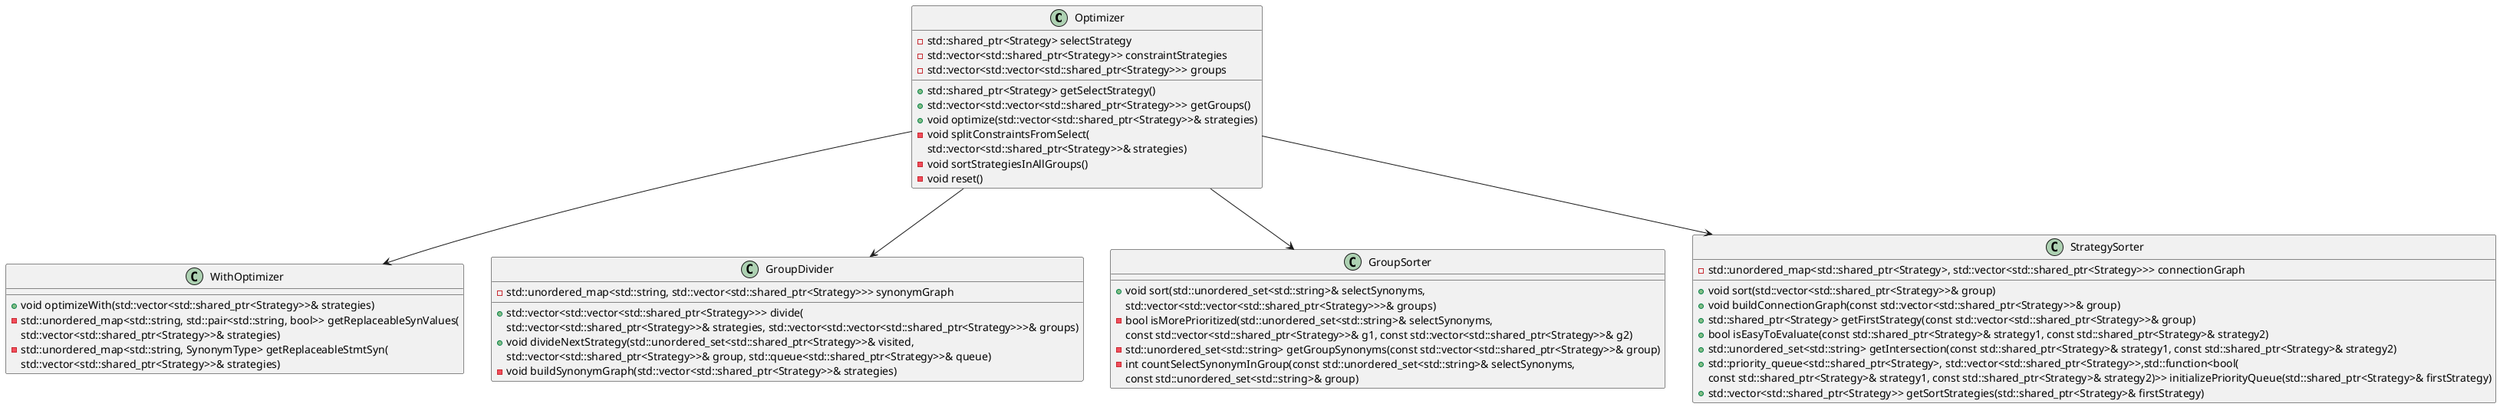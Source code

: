 @startuml

class Optimizer {
  - std::shared_ptr<Strategy> selectStrategy
  - std::vector<std::shared_ptr<Strategy>> constraintStrategies
  - std::vector<std::vector<std::shared_ptr<Strategy>>> groups
  + std::shared_ptr<Strategy> getSelectStrategy()
  + std::vector<std::vector<std::shared_ptr<Strategy>>> getGroups()
  + void optimize(std::vector<std::shared_ptr<Strategy>>& strategies)
  - void splitConstraintsFromSelect(
          std::vector<std::shared_ptr<Strategy>>& strategies)
  - void sortStrategiesInAllGroups()
  - void reset()
}

class WithOptimizer {
  + void optimizeWith(std::vector<std::shared_ptr<Strategy>>& strategies)
  - std::unordered_map<std::string, std::pair<std::string, bool>> getReplaceableSynValues(
        std::vector<std::shared_ptr<Strategy>>& strategies)
  - std::unordered_map<std::string, SynonymType> getReplaceableStmtSyn(
        std::vector<std::shared_ptr<Strategy>>& strategies)
}

class GroupDivider {
  - std::unordered_map<std::string, std::vector<std::shared_ptr<Strategy>>> synonymGraph
  + std::vector<std::vector<std::shared_ptr<Strategy>>> divide(
        std::vector<std::shared_ptr<Strategy>>& strategies, std::vector<std::vector<std::shared_ptr<Strategy>>>& groups)
  + void divideNextStrategy(std::unordered_set<std::shared_ptr<Strategy>>& visited,
        std::vector<std::shared_ptr<Strategy>>& group, std::queue<std::shared_ptr<Strategy>>& queue)
  - void buildSynonymGraph(std::vector<std::shared_ptr<Strategy>>& strategies)
}

class GroupSorter {
  + void sort(std::unordered_set<std::string>& selectSynonyms,
        std::vector<std::vector<std::shared_ptr<Strategy>>>& groups)
  - bool isMorePrioritized(std::unordered_set<std::string>& selectSynonyms,
        const std::vector<std::shared_ptr<Strategy>>& g1, const std::vector<std::shared_ptr<Strategy>>& g2)
  - std::unordered_set<std::string> getGroupSynonyms(const std::vector<std::shared_ptr<Strategy>>& group)
  - int countSelectSynonymInGroup(const std::unordered_set<std::string>& selectSynonyms,
        const std::unordered_set<std::string>& group)
}

class StrategySorter {
  - std::unordered_map<std::shared_ptr<Strategy>, std::vector<std::shared_ptr<Strategy>>> connectionGraph
  + void sort(std::vector<std::shared_ptr<Strategy>>& group)
  + void buildConnectionGraph(const std::vector<std::shared_ptr<Strategy>>& group)
  + std::shared_ptr<Strategy> getFirstStrategy(const std::vector<std::shared_ptr<Strategy>>& group)
  + bool isEasyToEvaluate(const std::shared_ptr<Strategy>& strategy1, const std::shared_ptr<Strategy>& strategy2)
  + std::unordered_set<std::string> getIntersection(const std::shared_ptr<Strategy>& strategy1, const std::shared_ptr<Strategy>& strategy2)
  + std::priority_queue<std::shared_ptr<Strategy>, std::vector<std::shared_ptr<Strategy>>,std::function<bool(
        const std::shared_ptr<Strategy>& strategy1, const std::shared_ptr<Strategy>& strategy2)>> initializePriorityQueue(std::shared_ptr<Strategy>& firstStrategy)
  + std::vector<std::shared_ptr<Strategy>> getSortStrategies(std::shared_ptr<Strategy>& firstStrategy)
}

Optimizer --> WithOptimizer
Optimizer --> GroupDivider
Optimizer --> GroupSorter
Optimizer --> StrategySorter

@enduml
